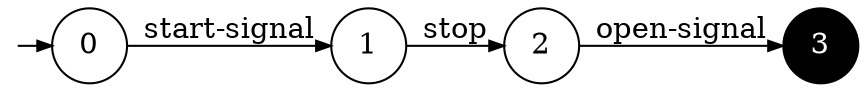 digraph G {
  graph [pack=true rankdir=LR ranksep=0 margin=0];
  node [shape=circle color=black width=0.5 height=0.5 fixedsize=true]
  edge [arrowsize=0.7]

  zz [label="" color="white" fillcolor="white" shape="circle" style="filled" 
      width=0.05 height=0.05 fixedsize=true ];
  zz -> 0 [label=""];

  0 [color="black" fillcolor="white" shape="circle" style="filled"];
  1 [color="black" fillcolor="white" shape="circle" style="filled"];
  2 [color="black" fillcolor="white" shape="circle" style="filled"];
  3 [color="black" fontcolor="white" fillcolor="black" shape="circle" style="filled"];
  0 -> 1 [label="start-signal"];
  1 -> 2 [label="stop"];
  2 -> 3 [label="open-signal"];
}
